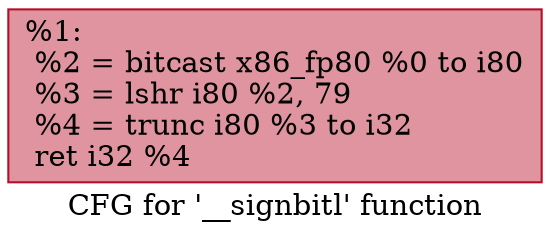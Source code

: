 digraph "CFG for '__signbitl' function" {
	label="CFG for '__signbitl' function";

	Node0x24dec00 [shape=record,color="#b70d28ff", style=filled, fillcolor="#b70d2870",label="{%1:\l  %2 = bitcast x86_fp80 %0 to i80\l  %3 = lshr i80 %2, 79\l  %4 = trunc i80 %3 to i32\l  ret i32 %4\l}"];
}
